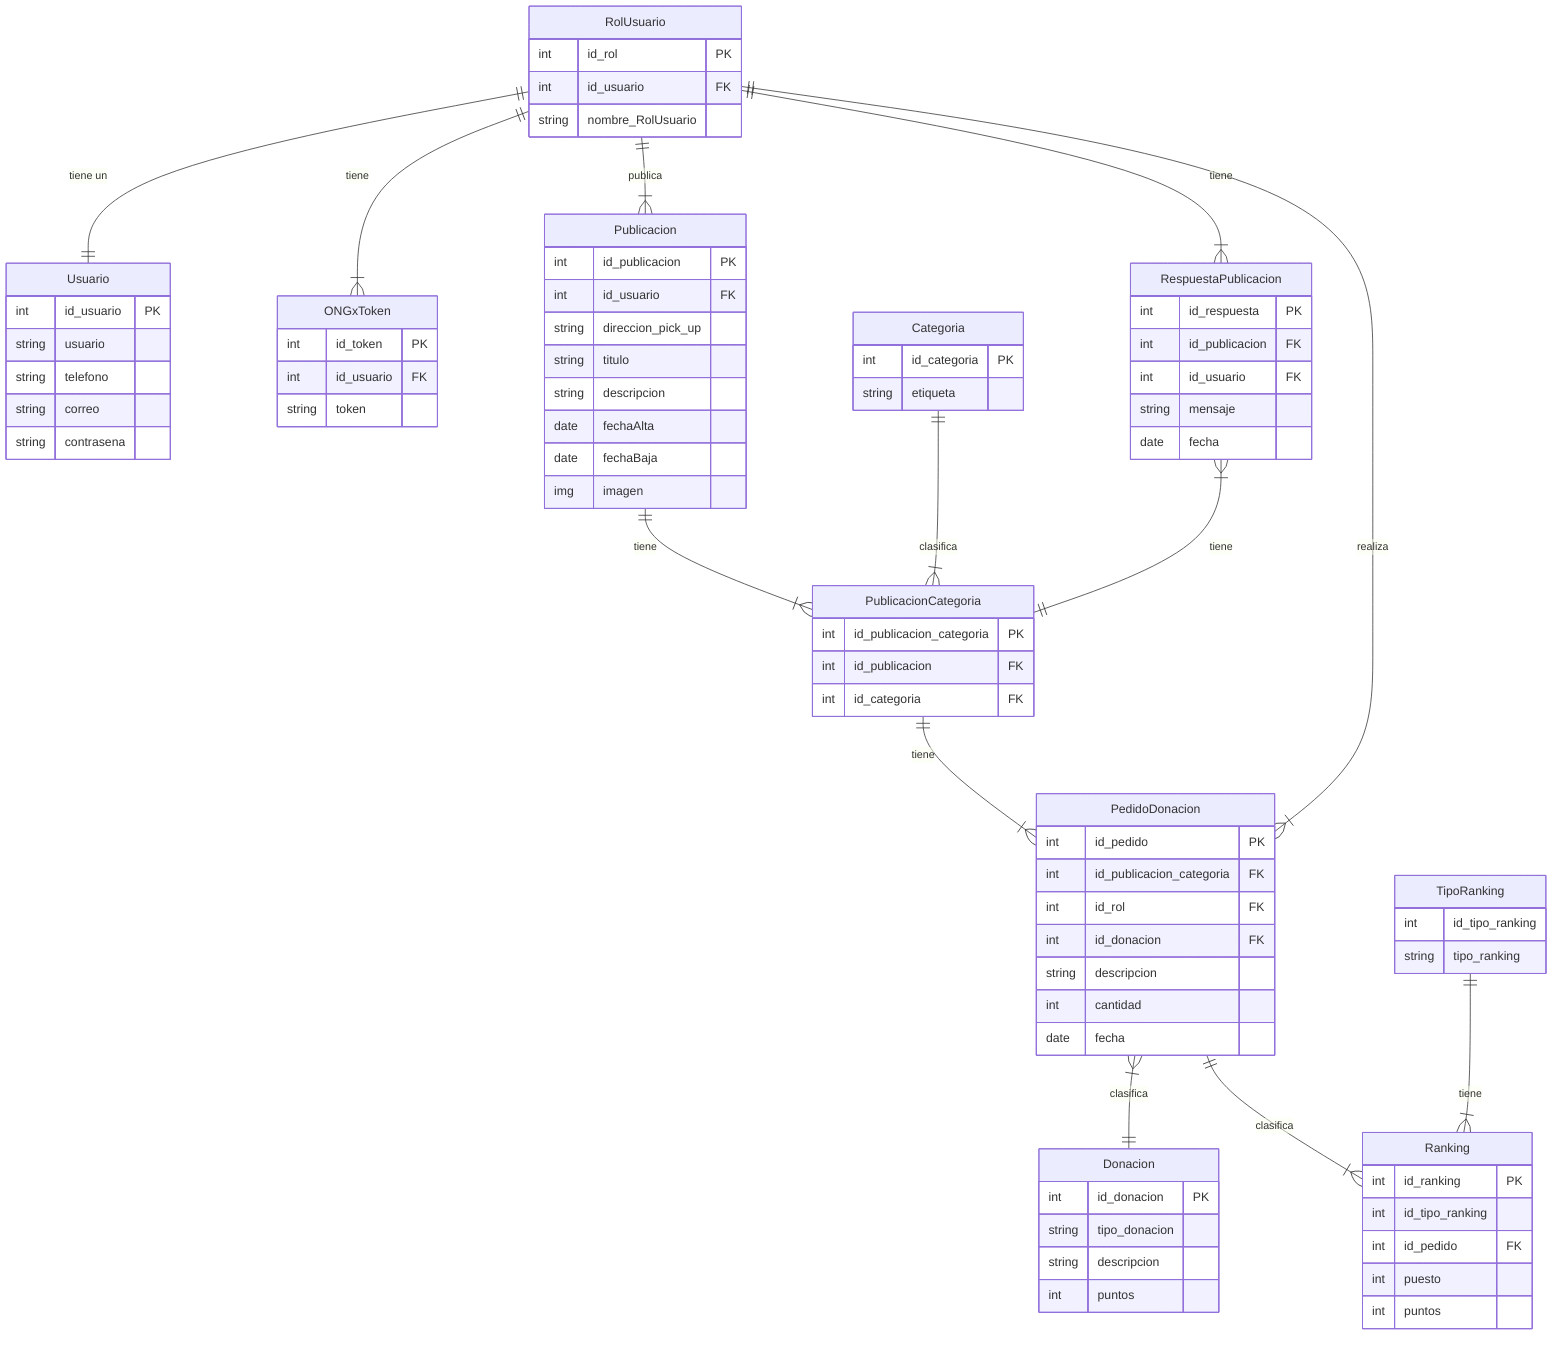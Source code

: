 erDiagram

    RolUsuario{
        int id_rol PK
        int id_usuario FK
        string nombre_RolUsuario
    }
    Usuario{
        int id_usuario PK
        string usuario
        string telefono
        string correo
        string contrasena
    }
    ONGxToken{
        int id_token PK
        int id_usuario FK
        string token
    }
    Ranking{
        int id_ranking PK
        int id_tipo_ranking
        int id_pedido FK
        int puesto
        int puntos
    }
    TipoRanking{
        int id_tipo_ranking
        string tipo_ranking
    }
    Donacion {
        int id_donacion PK
        string tipo_donacion
        string descripcion
        int puntos
    }
    Publicacion {
        int id_publicacion PK
        int id_usuario FK
        string direccion_pick_up
        string titulo
        string descripcion
        date fechaAlta
        date fechaBaja
        img imagen
    }
    Categoria {
        int id_categoria PK
        string etiqueta
    }
    PublicacionCategoria {
        int id_publicacion_categoria PK
        int id_publicacion FK
        int id_categoria FK
    }
    RespuestaPublicacion {
        int id_respuesta PK
        int id_publicacion FK
        int id_usuario FK
        string mensaje
        date fecha
    }
    PedidoDonacion {
        int id_pedido PK
        int id_publicacion_categoria FK
        int id_rol FK
        int id_donacion FK
        string descripcion
        int cantidad
        date fecha
    }

    
    RolUsuario ||--|{ ONGxToken: tiene
    RolUsuario ||-- || Usuario: "tiene un"
    RolUsuario ||--|{ Publicacion : publica
    Publicacion ||--|{ PublicacionCategoria : tiene
    Categoria ||--|{ PublicacionCategoria : clasifica
    PublicacionCategoria ||--|{ PedidoDonacion : tiene
    RespuestaPublicacion }|--|| PublicacionCategoria : tiene
    RolUsuario ||--|{ RespuestaPublicacion: tiene
    RolUsuario ||--|{ PedidoDonacion : realiza
    PedidoDonacion }|--|| Donacion : clasifica
    PedidoDonacion ||--|{ Ranking : clasifica
    TipoRanking ||--|{Ranking: tiene